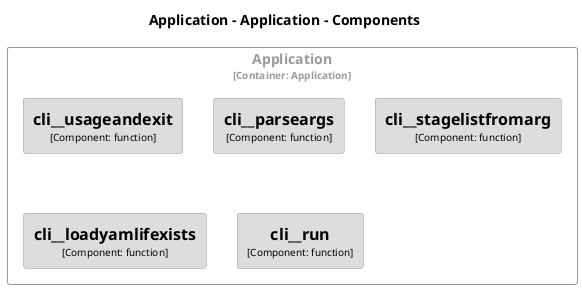@startuml
set separator none
title Application - Application - Components

top to bottom direction
skinparam ranksep 60
skinparam nodesep 30

skinparam {
  arrowFontSize 10
  defaultTextAlignment center
  wrapWidth 200
  maxMessageSize 100
}

hide stereotype

skinparam rectangle<<Application.Application.cli__loadyamlifexists>> {
  BackgroundColor #dddddd
  FontColor #000000
  BorderColor #9a9a9a
  shadowing false
}
skinparam rectangle<<Application.Application.cli__parseargs>> {
  BackgroundColor #dddddd
  FontColor #000000
  BorderColor #9a9a9a
  shadowing false
}
skinparam rectangle<<Application.Application.cli__run>> {
  BackgroundColor #dddddd
  FontColor #000000
  BorderColor #9a9a9a
  shadowing false
}
skinparam rectangle<<Application.Application.cli__stagelistfromarg>> {
  BackgroundColor #dddddd
  FontColor #000000
  BorderColor #9a9a9a
  shadowing false
}
skinparam rectangle<<Application.Application.cli__usageandexit>> {
  BackgroundColor #dddddd
  FontColor #000000
  BorderColor #9a9a9a
  shadowing false
}
skinparam rectangle<<Application.Application>> {
  BorderColor #9a9a9a
  FontColor #9a9a9a
  shadowing false
}

rectangle "Application\n<size:10>[Container: Application]</size>" <<Application.Application>> {
  rectangle "==cli__usageandexit\n<size:10>[Component: function]</size>" <<Application.Application.cli__usageandexit>> as Application.Application.cli__usageandexit
  rectangle "==cli__parseargs\n<size:10>[Component: function]</size>" <<Application.Application.cli__parseargs>> as Application.Application.cli__parseargs
  rectangle "==cli__stagelistfromarg\n<size:10>[Component: function]</size>" <<Application.Application.cli__stagelistfromarg>> as Application.Application.cli__stagelistfromarg
  rectangle "==cli__loadyamlifexists\n<size:10>[Component: function]</size>" <<Application.Application.cli__loadyamlifexists>> as Application.Application.cli__loadyamlifexists
  rectangle "==cli__run\n<size:10>[Component: function]</size>" <<Application.Application.cli__run>> as Application.Application.cli__run
}

@enduml